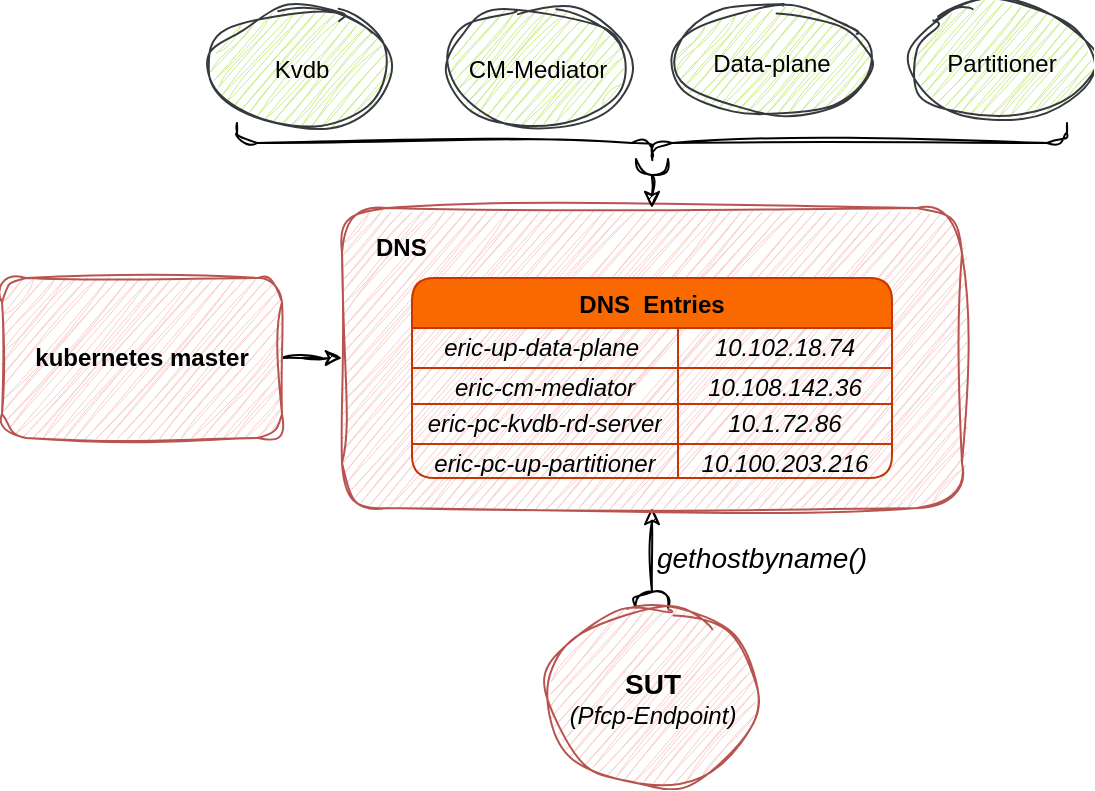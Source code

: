 <mxfile version="20.7.4" type="github">
  <diagram id="cGzOR62rGPrGXI6XQ0_O" name="Resolver">
    <mxGraphModel dx="1434" dy="764" grid="1" gridSize="10" guides="1" tooltips="1" connect="1" arrows="1" fold="1" page="1" pageScale="1" pageWidth="850" pageHeight="1100" math="0" shadow="0">
      <root>
        <mxCell id="0" />
        <mxCell id="1" parent="0" />
        <mxCell id="0mb7Ma4uRYwEnUos7SHD-3" value="" style="edgeStyle=orthogonalEdgeStyle;rounded=0;orthogonalLoop=1;jettySize=auto;html=1;sketch=1;curveFitting=1;jiggle=2;" edge="1" parent="1" source="0mb7Ma4uRYwEnUos7SHD-1" target="0mb7Ma4uRYwEnUos7SHD-2">
          <mxGeometry relative="1" as="geometry" />
        </mxCell>
        <mxCell id="0mb7Ma4uRYwEnUos7SHD-1" value="&lt;b&gt;kubernetes master&lt;/b&gt;" style="whiteSpace=wrap;html=1;fillColor=#f8cecc;strokeColor=#b85450;sketch=1;curveFitting=1;jiggle=2;glass=0;shadow=0;rounded=1;" vertex="1" parent="1">
          <mxGeometry x="60" y="485" width="140" height="80" as="geometry" />
        </mxCell>
        <mxCell id="0mb7Ma4uRYwEnUos7SHD-63" value="" style="edgeStyle=orthogonalEdgeStyle;rounded=0;orthogonalLoop=1;jettySize=auto;html=1;sketch=1;curveFitting=1;jiggle=2;startArrow=classic;startFill=1;endArrow=halfCircle;endFill=0;" edge="1" parent="1" source="0mb7Ma4uRYwEnUos7SHD-2" target="0mb7Ma4uRYwEnUos7SHD-62">
          <mxGeometry relative="1" as="geometry" />
        </mxCell>
        <mxCell id="0mb7Ma4uRYwEnUos7SHD-2" value="" style="whiteSpace=wrap;html=1;fillColor=#f8cecc;strokeColor=#b85450;sketch=1;curveFitting=1;jiggle=2;glass=0;shadow=0;rounded=1;" vertex="1" parent="1">
          <mxGeometry x="230" y="450" width="310" height="150" as="geometry" />
        </mxCell>
        <mxCell id="0mb7Ma4uRYwEnUos7SHD-42" value="DNS  Entries" style="shape=table;startSize=25;container=1;collapsible=0;childLayout=tableLayout;rounded=1;shadow=0;glass=0;fillColor=#fa6800;strokeColor=#C73500;fontColor=#000000;swimlaneLine=1;fontStyle=1" vertex="1" parent="1">
          <mxGeometry x="265" y="485" width="240" height="100" as="geometry" />
        </mxCell>
        <mxCell id="0mb7Ma4uRYwEnUos7SHD-43" value="" style="shape=tableRow;horizontal=0;startSize=0;swimlaneHead=0;swimlaneBody=0;top=0;left=0;bottom=0;right=0;collapsible=0;dropTarget=0;fillColor=none;points=[[0,0.5],[1,0.5]];portConstraint=eastwest;rounded=1;shadow=0;glass=0;sketch=1;" vertex="1" parent="0mb7Ma4uRYwEnUos7SHD-42">
          <mxGeometry y="25" width="240" height="20" as="geometry" />
        </mxCell>
        <mxCell id="0mb7Ma4uRYwEnUos7SHD-44" value="&lt;span style=&quot;text-align: left;&quot;&gt;eric-up-data-plane&lt;/span&gt;&lt;span style=&quot;border-color: var(--border-color); text-align: left;&quot;&gt;&amp;nbsp;&lt;/span&gt;" style="shape=partialRectangle;html=1;whiteSpace=wrap;connectable=0;overflow=hidden;fillColor=none;top=0;left=0;bottom=0;right=0;pointerEvents=1;rounded=1;shadow=0;glass=0;sketch=1;fontStyle=2" vertex="1" parent="0mb7Ma4uRYwEnUos7SHD-43">
          <mxGeometry width="133" height="20" as="geometry">
            <mxRectangle width="133" height="20" as="alternateBounds" />
          </mxGeometry>
        </mxCell>
        <mxCell id="0mb7Ma4uRYwEnUos7SHD-45" value="&lt;span style=&quot;text-align: left;&quot;&gt;10.102.18.74&lt;/span&gt;" style="shape=partialRectangle;html=1;whiteSpace=wrap;connectable=0;overflow=hidden;fillColor=none;top=0;left=0;bottom=0;right=0;pointerEvents=1;rounded=1;shadow=0;glass=0;sketch=1;fontStyle=2" vertex="1" parent="0mb7Ma4uRYwEnUos7SHD-43">
          <mxGeometry x="133" width="107" height="20" as="geometry">
            <mxRectangle width="107" height="20" as="alternateBounds" />
          </mxGeometry>
        </mxCell>
        <mxCell id="0mb7Ma4uRYwEnUos7SHD-46" value="" style="shape=tableRow;horizontal=0;startSize=0;swimlaneHead=0;swimlaneBody=0;top=0;left=0;bottom=0;right=0;collapsible=0;dropTarget=0;fillColor=none;points=[[0,0.5],[1,0.5]];portConstraint=eastwest;rounded=1;shadow=0;glass=0;sketch=1;" vertex="1" parent="0mb7Ma4uRYwEnUos7SHD-42">
          <mxGeometry y="45" width="240" height="18" as="geometry" />
        </mxCell>
        <mxCell id="0mb7Ma4uRYwEnUos7SHD-47" value="eric-cm-mediator" style="shape=partialRectangle;html=1;whiteSpace=wrap;connectable=0;overflow=hidden;fillColor=none;top=0;left=0;bottom=0;right=0;pointerEvents=1;rounded=1;shadow=0;glass=0;sketch=1;fontStyle=2" vertex="1" parent="0mb7Ma4uRYwEnUos7SHD-46">
          <mxGeometry width="133" height="18" as="geometry">
            <mxRectangle width="133" height="18" as="alternateBounds" />
          </mxGeometry>
        </mxCell>
        <mxCell id="0mb7Ma4uRYwEnUos7SHD-48" value="10.108.142.36" style="shape=partialRectangle;html=1;whiteSpace=wrap;connectable=0;overflow=hidden;fillColor=none;top=0;left=0;bottom=0;right=0;pointerEvents=1;rounded=1;shadow=0;glass=0;sketch=1;fontStyle=2" vertex="1" parent="0mb7Ma4uRYwEnUos7SHD-46">
          <mxGeometry x="133" width="107" height="18" as="geometry">
            <mxRectangle width="107" height="18" as="alternateBounds" />
          </mxGeometry>
        </mxCell>
        <mxCell id="0mb7Ma4uRYwEnUos7SHD-49" value="" style="shape=tableRow;horizontal=0;startSize=0;swimlaneHead=0;swimlaneBody=0;top=0;left=0;bottom=0;right=0;collapsible=0;dropTarget=0;fillColor=none;points=[[0,0.5],[1,0.5]];portConstraint=eastwest;rounded=1;shadow=0;glass=0;sketch=1;" vertex="1" parent="0mb7Ma4uRYwEnUos7SHD-42">
          <mxGeometry y="63" width="240" height="20" as="geometry" />
        </mxCell>
        <mxCell id="0mb7Ma4uRYwEnUos7SHD-50" value="eric-pc-kvdb-rd-server" style="shape=partialRectangle;html=1;whiteSpace=wrap;connectable=0;overflow=hidden;fillColor=none;top=0;left=0;bottom=0;right=0;pointerEvents=1;rounded=1;shadow=0;glass=0;sketch=1;fontStyle=2" vertex="1" parent="0mb7Ma4uRYwEnUos7SHD-49">
          <mxGeometry width="133" height="20" as="geometry">
            <mxRectangle width="133" height="20" as="alternateBounds" />
          </mxGeometry>
        </mxCell>
        <mxCell id="0mb7Ma4uRYwEnUos7SHD-51" value="10.1.72.86" style="shape=partialRectangle;html=1;whiteSpace=wrap;connectable=0;overflow=hidden;fillColor=none;top=0;left=0;bottom=0;right=0;pointerEvents=1;rounded=1;shadow=0;glass=0;sketch=1;fontStyle=2" vertex="1" parent="0mb7Ma4uRYwEnUos7SHD-49">
          <mxGeometry x="133" width="107" height="20" as="geometry">
            <mxRectangle width="107" height="20" as="alternateBounds" />
          </mxGeometry>
        </mxCell>
        <mxCell id="0mb7Ma4uRYwEnUos7SHD-52" value="" style="shape=tableRow;horizontal=0;startSize=0;swimlaneHead=0;swimlaneBody=0;top=0;left=0;bottom=0;right=0;collapsible=0;dropTarget=0;fillColor=none;points=[[0,0.5],[1,0.5]];portConstraint=eastwest;rounded=1;shadow=0;glass=0;sketch=1;" vertex="1" parent="0mb7Ma4uRYwEnUos7SHD-42">
          <mxGeometry y="83" width="240" height="17" as="geometry" />
        </mxCell>
        <mxCell id="0mb7Ma4uRYwEnUos7SHD-53" value="eric-pc-up-partitioner" style="shape=partialRectangle;html=1;whiteSpace=wrap;connectable=0;overflow=hidden;fillColor=none;top=0;left=0;bottom=0;right=0;pointerEvents=1;rounded=1;shadow=0;glass=0;sketch=1;fontStyle=2" vertex="1" parent="0mb7Ma4uRYwEnUos7SHD-52">
          <mxGeometry width="133" height="17" as="geometry">
            <mxRectangle width="133" height="17" as="alternateBounds" />
          </mxGeometry>
        </mxCell>
        <mxCell id="0mb7Ma4uRYwEnUos7SHD-54" value="10.100.203.216" style="shape=partialRectangle;html=1;whiteSpace=wrap;connectable=0;overflow=hidden;fillColor=none;top=0;left=0;bottom=0;right=0;pointerEvents=1;rounded=1;shadow=0;glass=0;sketch=1;fontStyle=2" vertex="1" parent="0mb7Ma4uRYwEnUos7SHD-52">
          <mxGeometry x="133" width="107" height="17" as="geometry">
            <mxRectangle width="107" height="17" as="alternateBounds" />
          </mxGeometry>
        </mxCell>
        <mxCell id="0mb7Ma4uRYwEnUos7SHD-60" value="&lt;b&gt;DNS&lt;/b&gt;" style="text;html=1;strokeColor=none;fillColor=none;align=left;verticalAlign=middle;whiteSpace=wrap;rounded=0;" vertex="1" parent="1">
          <mxGeometry x="245" y="455" width="60" height="30" as="geometry" />
        </mxCell>
        <mxCell id="0mb7Ma4uRYwEnUos7SHD-62" value="&lt;b&gt;&lt;font style=&quot;font-size: 14px;&quot;&gt;SUT&lt;/font&gt;&lt;/b&gt;&lt;br&gt;&lt;i&gt;(Pfcp-Endpoint)&lt;/i&gt;" style="ellipse;whiteSpace=wrap;html=1;fillColor=#f8cecc;strokeColor=#b85450;sketch=1;curveFitting=1;jiggle=2;glass=0;shadow=0;rounded=1;" vertex="1" parent="1">
          <mxGeometry x="332.5" y="650" width="105" height="90" as="geometry" />
        </mxCell>
        <mxCell id="0mb7Ma4uRYwEnUos7SHD-64" value="&lt;font style=&quot;font-size: 12px;&quot;&gt;Data-plane&lt;/font&gt;" style="ellipse;whiteSpace=wrap;html=1;fillColor=#cdeb8b;strokeColor=#36393d;sketch=1;curveFitting=1;jiggle=2;glass=0;shadow=0;rounded=1;fontSize=14;" vertex="1" parent="1">
          <mxGeometry x="395" y="350" width="100" height="53" as="geometry" />
        </mxCell>
        <mxCell id="0mb7Ma4uRYwEnUos7SHD-65" value="&lt;font style=&quot;font-size: 12px;&quot;&gt;CM-Mediator&lt;/font&gt;" style="ellipse;whiteSpace=wrap;html=1;fillColor=#cdeb8b;strokeColor=#36393d;sketch=1;curveFitting=1;jiggle=2;glass=0;shadow=0;rounded=1;fontSize=14;" vertex="1" parent="1">
          <mxGeometry x="282.5" y="350" width="90" height="60" as="geometry" />
        </mxCell>
        <mxCell id="0mb7Ma4uRYwEnUos7SHD-66" value="&lt;font style=&quot;font-size: 12px;&quot;&gt;Kvdb&lt;/font&gt;" style="ellipse;whiteSpace=wrap;html=1;fillColor=#cdeb8b;strokeColor=#36393d;sketch=1;curveFitting=1;jiggle=2;glass=0;shadow=0;rounded=1;fontSize=14;" vertex="1" parent="1">
          <mxGeometry x="165" y="350" width="90" height="60" as="geometry" />
        </mxCell>
        <mxCell id="0mb7Ma4uRYwEnUos7SHD-67" value="&lt;font style=&quot;font-size: 12px;&quot;&gt;Partitioner&lt;/font&gt;" style="ellipse;whiteSpace=wrap;html=1;fillColor=#cdeb8b;strokeColor=#36393d;sketch=1;curveFitting=1;jiggle=2;glass=0;shadow=0;rounded=1;fontSize=14;" vertex="1" parent="1">
          <mxGeometry x="515" y="346.5" width="90" height="60" as="geometry" />
        </mxCell>
        <mxCell id="0mb7Ma4uRYwEnUos7SHD-79" value="&lt;i&gt;&lt;font color=&quot;#000000&quot; style=&quot;font-size: 14px;&quot;&gt;gethostbyname()&lt;/font&gt;&lt;/i&gt;" style="text;html=1;strokeColor=none;fillColor=none;align=center;verticalAlign=middle;whiteSpace=wrap;rounded=0;shadow=0;dashed=0;labelBackgroundColor=none;sketch=0;fillStyle=cross-hatch;fontFamily=Helvetica;fontSize=14;fontColor=#3333FF;" vertex="1" parent="1">
          <mxGeometry x="410" y="610" width="60" height="30" as="geometry" />
        </mxCell>
        <mxCell id="0mb7Ma4uRYwEnUos7SHD-84" style="edgeStyle=orthogonalEdgeStyle;curved=1;sketch=1;orthogonalLoop=1;jettySize=auto;html=1;exitX=0.1;exitY=0.5;exitDx=0;exitDy=0;exitPerimeter=0;entryX=0.5;entryY=0;entryDx=0;entryDy=0;fontSize=14;fontColor=#000000;startArrow=halfCircle;startFill=0;endArrow=classic;endFill=1;" edge="1" parent="1" source="0mb7Ma4uRYwEnUos7SHD-81" target="0mb7Ma4uRYwEnUos7SHD-2">
          <mxGeometry relative="1" as="geometry" />
        </mxCell>
        <mxCell id="0mb7Ma4uRYwEnUos7SHD-81" value="" style="shape=curlyBracket;whiteSpace=wrap;html=1;rounded=1;flipH=1;labelPosition=right;verticalLabelPosition=middle;align=left;verticalAlign=middle;shadow=0;sketch=1;fontSize=14;fontColor=#000000;fillColor=default;rotation=90;curveFitting=1;jiggle=2;" vertex="1" parent="1">
          <mxGeometry x="375" y="210" width="20" height="415" as="geometry" />
        </mxCell>
      </root>
    </mxGraphModel>
  </diagram>
</mxfile>
